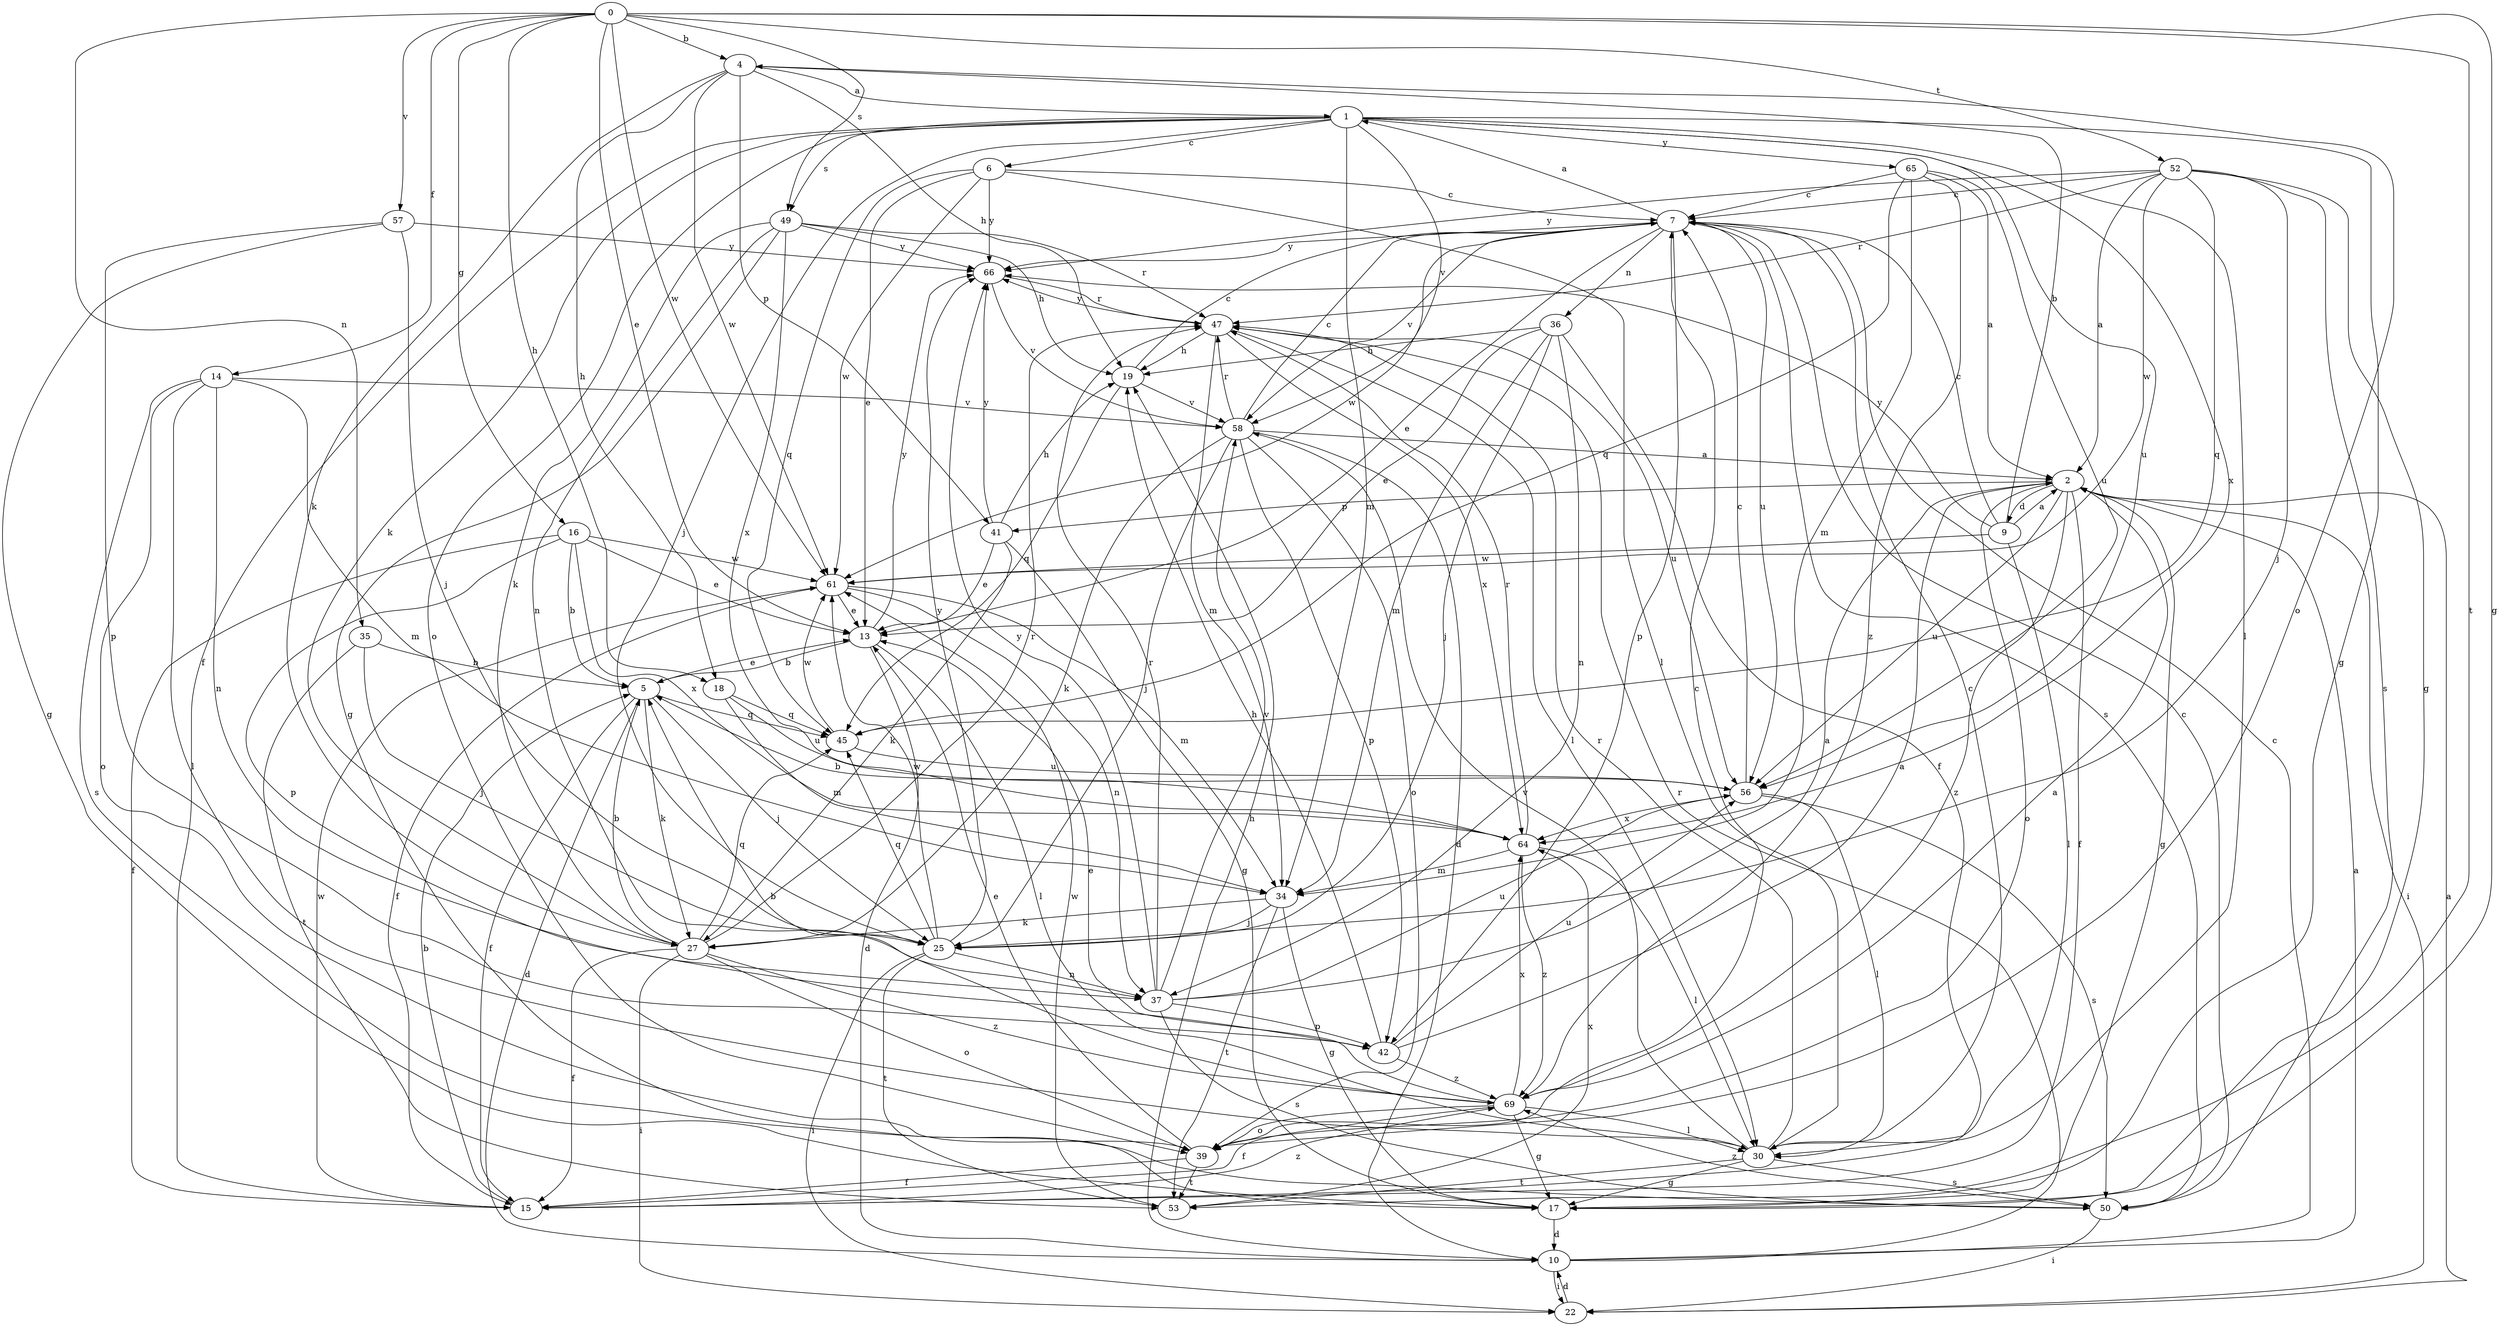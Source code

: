 strict digraph  {
0;
1;
2;
4;
5;
6;
7;
9;
10;
13;
14;
15;
16;
17;
18;
19;
22;
25;
27;
30;
34;
35;
36;
37;
39;
41;
42;
45;
47;
49;
50;
52;
53;
56;
57;
58;
61;
64;
65;
66;
69;
0 -> 4  [label=b];
0 -> 13  [label=e];
0 -> 14  [label=f];
0 -> 16  [label=g];
0 -> 17  [label=g];
0 -> 18  [label=h];
0 -> 35  [label=n];
0 -> 49  [label=s];
0 -> 52  [label=t];
0 -> 53  [label=t];
0 -> 57  [label=v];
0 -> 61  [label=w];
1 -> 6  [label=c];
1 -> 15  [label=f];
1 -> 17  [label=g];
1 -> 25  [label=j];
1 -> 27  [label=k];
1 -> 30  [label=l];
1 -> 34  [label=m];
1 -> 39  [label=o];
1 -> 49  [label=s];
1 -> 56  [label=u];
1 -> 58  [label=v];
1 -> 64  [label=x];
1 -> 65  [label=y];
2 -> 9  [label=d];
2 -> 15  [label=f];
2 -> 17  [label=g];
2 -> 22  [label=i];
2 -> 39  [label=o];
2 -> 41  [label=p];
2 -> 56  [label=u];
2 -> 69  [label=z];
4 -> 1  [label=a];
4 -> 18  [label=h];
4 -> 19  [label=h];
4 -> 27  [label=k];
4 -> 39  [label=o];
4 -> 41  [label=p];
4 -> 61  [label=w];
5 -> 10  [label=d];
5 -> 13  [label=e];
5 -> 15  [label=f];
5 -> 25  [label=j];
5 -> 27  [label=k];
5 -> 45  [label=q];
6 -> 7  [label=c];
6 -> 13  [label=e];
6 -> 30  [label=l];
6 -> 45  [label=q];
6 -> 61  [label=w];
6 -> 66  [label=y];
7 -> 1  [label=a];
7 -> 13  [label=e];
7 -> 36  [label=n];
7 -> 42  [label=p];
7 -> 50  [label=s];
7 -> 56  [label=u];
7 -> 58  [label=v];
7 -> 61  [label=w];
7 -> 66  [label=y];
9 -> 2  [label=a];
9 -> 4  [label=b];
9 -> 7  [label=c];
9 -> 30  [label=l];
9 -> 61  [label=w];
9 -> 66  [label=y];
10 -> 2  [label=a];
10 -> 7  [label=c];
10 -> 19  [label=h];
10 -> 22  [label=i];
10 -> 47  [label=r];
13 -> 5  [label=b];
13 -> 10  [label=d];
13 -> 30  [label=l];
13 -> 66  [label=y];
14 -> 30  [label=l];
14 -> 34  [label=m];
14 -> 37  [label=n];
14 -> 39  [label=o];
14 -> 50  [label=s];
14 -> 58  [label=v];
15 -> 5  [label=b];
15 -> 61  [label=w];
15 -> 69  [label=z];
16 -> 5  [label=b];
16 -> 13  [label=e];
16 -> 15  [label=f];
16 -> 42  [label=p];
16 -> 61  [label=w];
16 -> 64  [label=x];
17 -> 10  [label=d];
18 -> 34  [label=m];
18 -> 45  [label=q];
18 -> 56  [label=u];
19 -> 7  [label=c];
19 -> 45  [label=q];
19 -> 58  [label=v];
22 -> 2  [label=a];
22 -> 10  [label=d];
25 -> 22  [label=i];
25 -> 37  [label=n];
25 -> 45  [label=q];
25 -> 53  [label=t];
25 -> 61  [label=w];
25 -> 66  [label=y];
27 -> 5  [label=b];
27 -> 15  [label=f];
27 -> 22  [label=i];
27 -> 39  [label=o];
27 -> 45  [label=q];
27 -> 47  [label=r];
27 -> 69  [label=z];
30 -> 7  [label=c];
30 -> 17  [label=g];
30 -> 47  [label=r];
30 -> 50  [label=s];
30 -> 53  [label=t];
30 -> 58  [label=v];
34 -> 17  [label=g];
34 -> 25  [label=j];
34 -> 27  [label=k];
34 -> 53  [label=t];
35 -> 5  [label=b];
35 -> 25  [label=j];
35 -> 53  [label=t];
36 -> 13  [label=e];
36 -> 15  [label=f];
36 -> 19  [label=h];
36 -> 25  [label=j];
36 -> 34  [label=m];
36 -> 37  [label=n];
37 -> 2  [label=a];
37 -> 42  [label=p];
37 -> 47  [label=r];
37 -> 50  [label=s];
37 -> 56  [label=u];
37 -> 58  [label=v];
37 -> 66  [label=y];
39 -> 7  [label=c];
39 -> 13  [label=e];
39 -> 15  [label=f];
39 -> 53  [label=t];
41 -> 13  [label=e];
41 -> 17  [label=g];
41 -> 19  [label=h];
41 -> 27  [label=k];
41 -> 66  [label=y];
42 -> 2  [label=a];
42 -> 19  [label=h];
42 -> 56  [label=u];
42 -> 69  [label=z];
45 -> 56  [label=u];
45 -> 61  [label=w];
47 -> 19  [label=h];
47 -> 30  [label=l];
47 -> 34  [label=m];
47 -> 56  [label=u];
47 -> 64  [label=x];
47 -> 66  [label=y];
49 -> 17  [label=g];
49 -> 19  [label=h];
49 -> 27  [label=k];
49 -> 37  [label=n];
49 -> 47  [label=r];
49 -> 64  [label=x];
49 -> 66  [label=y];
50 -> 7  [label=c];
50 -> 22  [label=i];
50 -> 69  [label=z];
52 -> 2  [label=a];
52 -> 7  [label=c];
52 -> 17  [label=g];
52 -> 25  [label=j];
52 -> 45  [label=q];
52 -> 47  [label=r];
52 -> 50  [label=s];
52 -> 61  [label=w];
52 -> 66  [label=y];
53 -> 61  [label=w];
53 -> 64  [label=x];
56 -> 7  [label=c];
56 -> 30  [label=l];
56 -> 50  [label=s];
56 -> 64  [label=x];
57 -> 17  [label=g];
57 -> 25  [label=j];
57 -> 42  [label=p];
57 -> 66  [label=y];
58 -> 2  [label=a];
58 -> 7  [label=c];
58 -> 10  [label=d];
58 -> 25  [label=j];
58 -> 27  [label=k];
58 -> 39  [label=o];
58 -> 42  [label=p];
58 -> 47  [label=r];
61 -> 13  [label=e];
61 -> 15  [label=f];
61 -> 34  [label=m];
61 -> 37  [label=n];
64 -> 5  [label=b];
64 -> 30  [label=l];
64 -> 34  [label=m];
64 -> 47  [label=r];
64 -> 69  [label=z];
65 -> 2  [label=a];
65 -> 7  [label=c];
65 -> 34  [label=m];
65 -> 45  [label=q];
65 -> 56  [label=u];
65 -> 69  [label=z];
66 -> 47  [label=r];
66 -> 58  [label=v];
69 -> 2  [label=a];
69 -> 5  [label=b];
69 -> 13  [label=e];
69 -> 15  [label=f];
69 -> 17  [label=g];
69 -> 30  [label=l];
69 -> 39  [label=o];
69 -> 64  [label=x];
}
